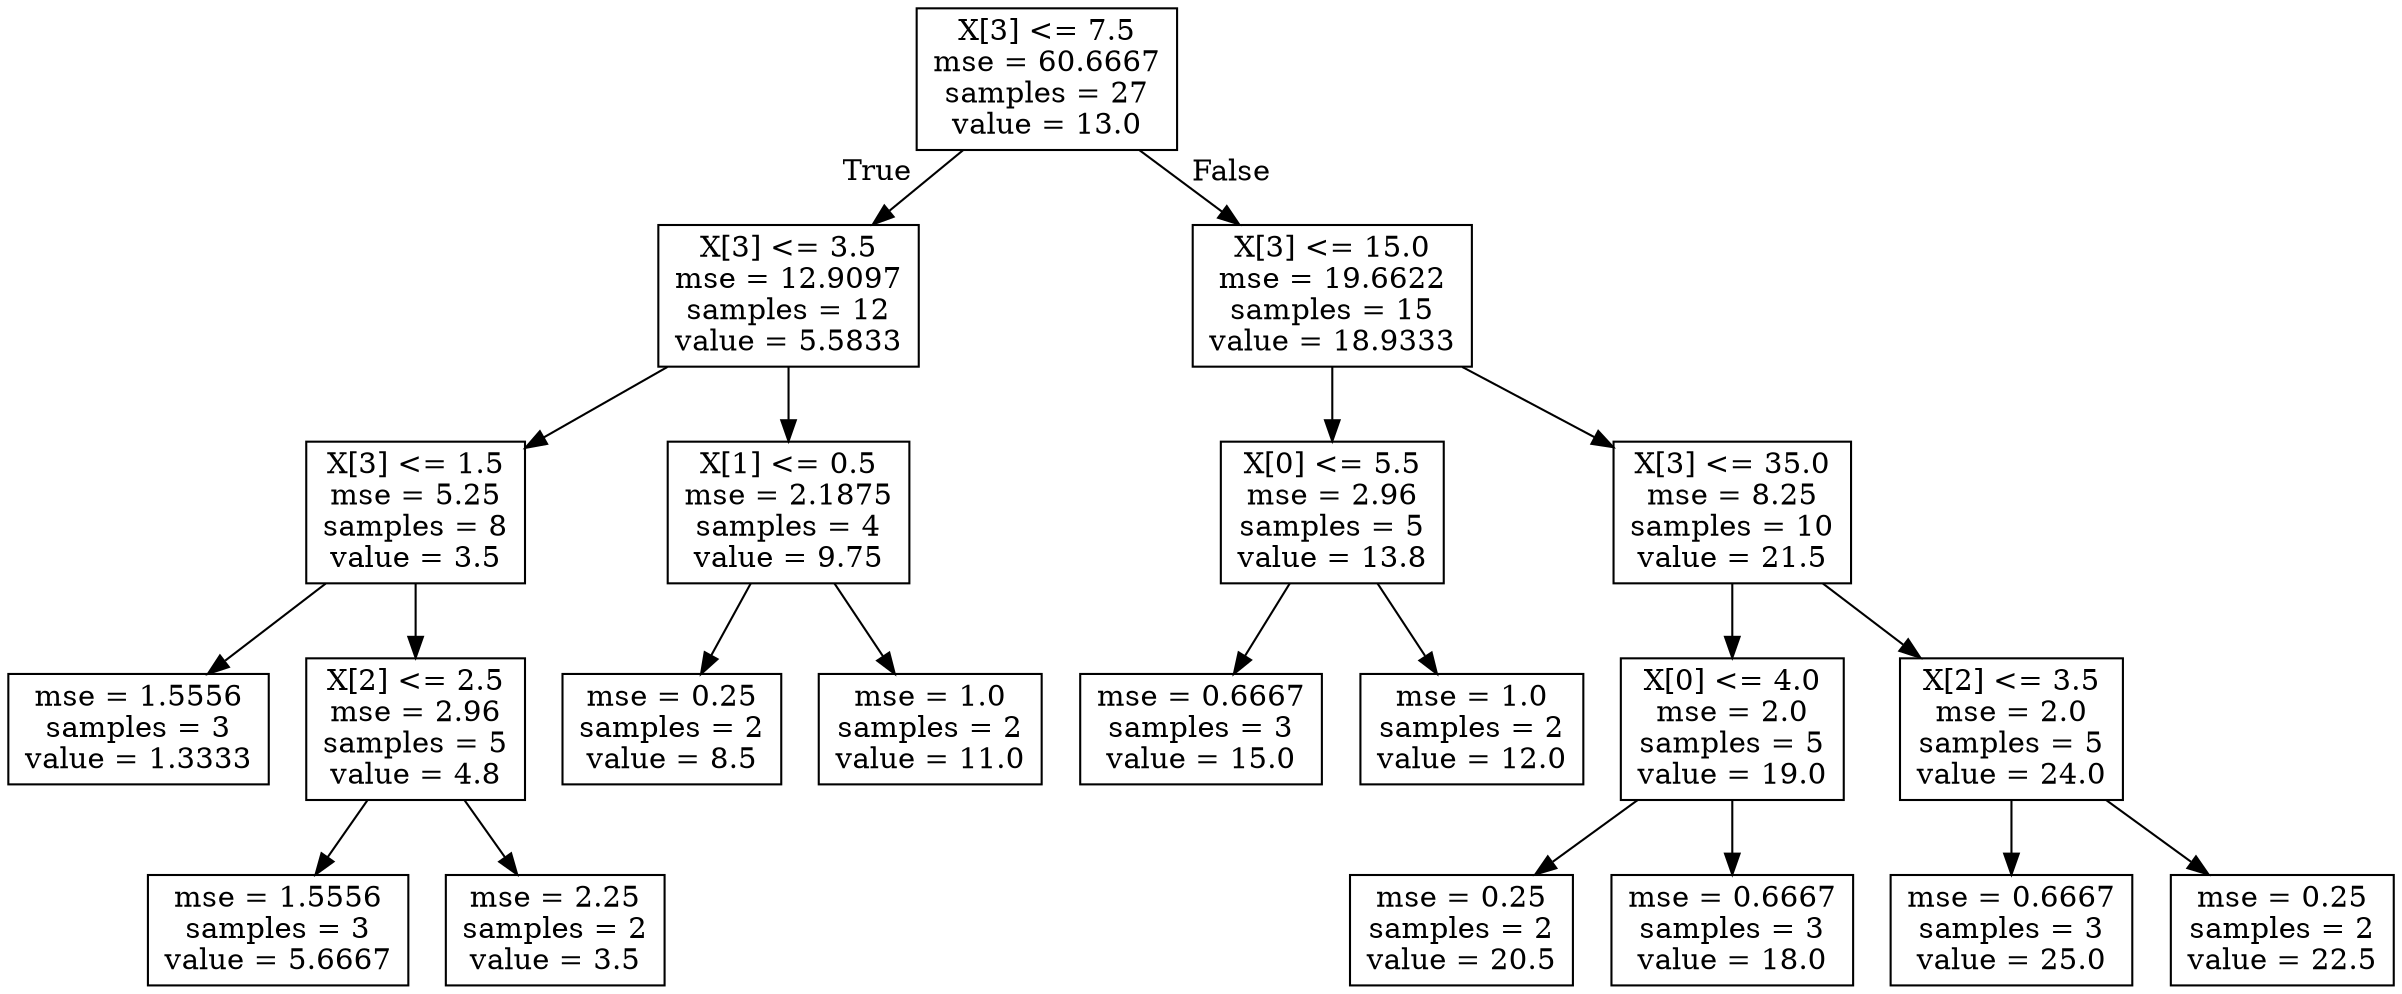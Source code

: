 digraph Tree {
node [shape=box] ;
0 [label="X[3] <= 7.5\nmse = 60.6667\nsamples = 27\nvalue = 13.0"] ;
1 [label="X[3] <= 3.5\nmse = 12.9097\nsamples = 12\nvalue = 5.5833"] ;
0 -> 1 [labeldistance=2.5, labelangle=45, headlabel="True"] ;
2 [label="X[3] <= 1.5\nmse = 5.25\nsamples = 8\nvalue = 3.5"] ;
1 -> 2 ;
3 [label="mse = 1.5556\nsamples = 3\nvalue = 1.3333"] ;
2 -> 3 ;
4 [label="X[2] <= 2.5\nmse = 2.96\nsamples = 5\nvalue = 4.8"] ;
2 -> 4 ;
5 [label="mse = 1.5556\nsamples = 3\nvalue = 5.6667"] ;
4 -> 5 ;
6 [label="mse = 2.25\nsamples = 2\nvalue = 3.5"] ;
4 -> 6 ;
7 [label="X[1] <= 0.5\nmse = 2.1875\nsamples = 4\nvalue = 9.75"] ;
1 -> 7 ;
8 [label="mse = 0.25\nsamples = 2\nvalue = 8.5"] ;
7 -> 8 ;
9 [label="mse = 1.0\nsamples = 2\nvalue = 11.0"] ;
7 -> 9 ;
10 [label="X[3] <= 15.0\nmse = 19.6622\nsamples = 15\nvalue = 18.9333"] ;
0 -> 10 [labeldistance=2.5, labelangle=-45, headlabel="False"] ;
11 [label="X[0] <= 5.5\nmse = 2.96\nsamples = 5\nvalue = 13.8"] ;
10 -> 11 ;
12 [label="mse = 0.6667\nsamples = 3\nvalue = 15.0"] ;
11 -> 12 ;
13 [label="mse = 1.0\nsamples = 2\nvalue = 12.0"] ;
11 -> 13 ;
14 [label="X[3] <= 35.0\nmse = 8.25\nsamples = 10\nvalue = 21.5"] ;
10 -> 14 ;
15 [label="X[0] <= 4.0\nmse = 2.0\nsamples = 5\nvalue = 19.0"] ;
14 -> 15 ;
16 [label="mse = 0.25\nsamples = 2\nvalue = 20.5"] ;
15 -> 16 ;
17 [label="mse = 0.6667\nsamples = 3\nvalue = 18.0"] ;
15 -> 17 ;
18 [label="X[2] <= 3.5\nmse = 2.0\nsamples = 5\nvalue = 24.0"] ;
14 -> 18 ;
19 [label="mse = 0.6667\nsamples = 3\nvalue = 25.0"] ;
18 -> 19 ;
20 [label="mse = 0.25\nsamples = 2\nvalue = 22.5"] ;
18 -> 20 ;
}